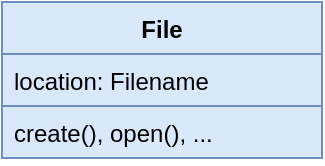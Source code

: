 <mxfile version="24.2.5" type="device">
  <diagram name="Page-1" id="abYh3J_R6gfCpxNkMzrM">
    <mxGraphModel dx="946" dy="1415" grid="1" gridSize="10" guides="1" tooltips="1" connect="1" arrows="1" fold="1" page="1" pageScale="1" pageWidth="850" pageHeight="1100" math="0" shadow="0">
      <root>
        <mxCell id="0" />
        <mxCell id="1" parent="0" />
        <mxCell id="XkmtM-D24vearWu8HJNP-10" value="File" style="swimlane;fontStyle=1;align=center;verticalAlign=top;childLayout=stackLayout;horizontal=1;startSize=26;horizontalStack=0;resizeParent=1;resizeParentMax=0;resizeLast=0;collapsible=1;marginBottom=0;whiteSpace=wrap;html=1;fillColor=#dae8fc;strokeColor=#6c8ebf;" vertex="1" parent="1">
          <mxGeometry x="319" y="251" width="160" height="78" as="geometry" />
        </mxCell>
        <mxCell id="XkmtM-D24vearWu8HJNP-11" value="location: Filename" style="text;strokeColor=#6c8ebf;fillColor=#dae8fc;align=left;verticalAlign=top;spacingLeft=4;spacingRight=4;overflow=hidden;rotatable=0;points=[[0,0.5],[1,0.5]];portConstraint=eastwest;whiteSpace=wrap;html=1;" vertex="1" parent="XkmtM-D24vearWu8HJNP-10">
          <mxGeometry y="26" width="160" height="26" as="geometry" />
        </mxCell>
        <mxCell id="XkmtM-D24vearWu8HJNP-13" value="create(), open(), ..." style="text;strokeColor=#6c8ebf;fillColor=#dae8fc;align=left;verticalAlign=top;spacingLeft=4;spacingRight=4;overflow=hidden;rotatable=0;points=[[0,0.5],[1,0.5]];portConstraint=eastwest;whiteSpace=wrap;html=1;" vertex="1" parent="XkmtM-D24vearWu8HJNP-10">
          <mxGeometry y="52" width="160" height="26" as="geometry" />
        </mxCell>
      </root>
    </mxGraphModel>
  </diagram>
</mxfile>
